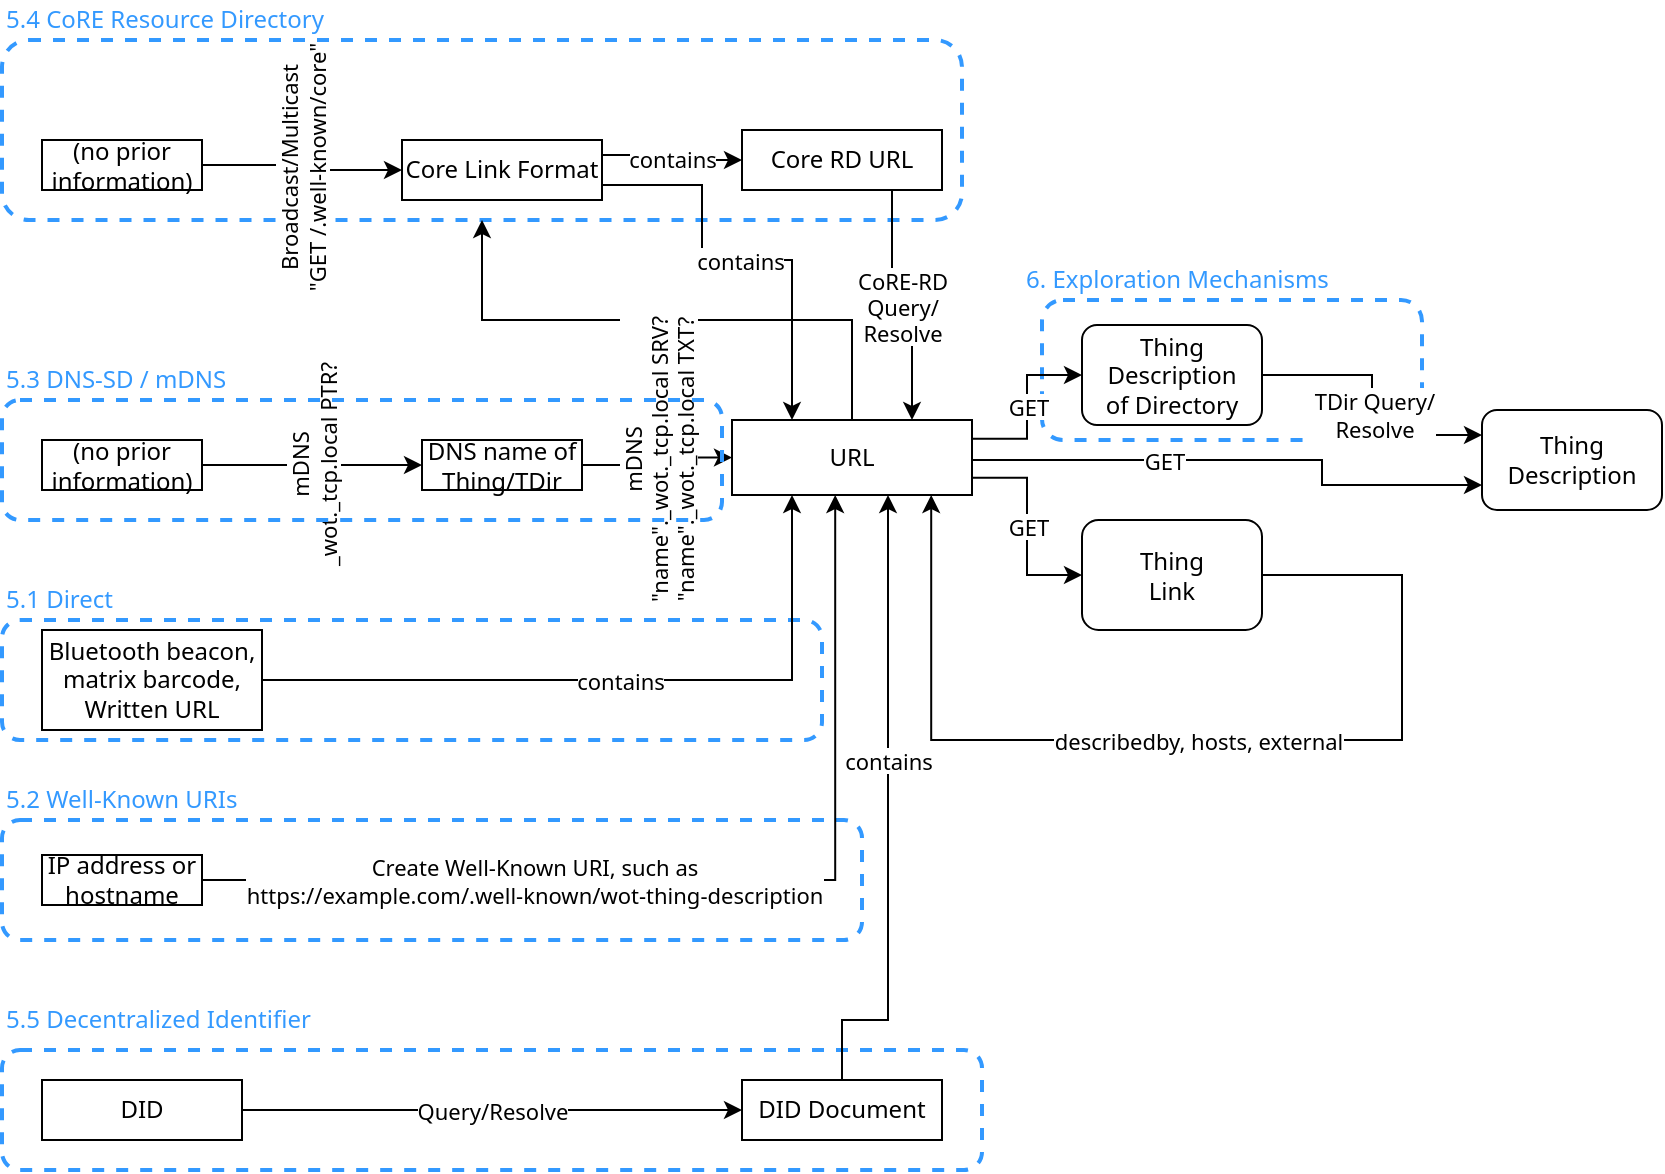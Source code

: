 <mxfile version="16.5.2" type="github">
  <diagram id="EUU0uG70BVmWCHlrxOuo" name="Page-1">
    <mxGraphModel dx="1465" dy="376" grid="1" gridSize="10" guides="1" tooltips="1" connect="1" arrows="1" fold="1" page="1" pageScale="1" pageWidth="850" pageHeight="1100" math="0" shadow="0" extFonts="Noto Sans^https://fonts.googleapis.com/css?family=Noto+Sans">
      <root>
        <mxCell id="0" />
        <mxCell id="1" parent="0" />
        <mxCell id="IaaDOXxbcvO25jp5HzXw-26" value="" style="rounded=1;whiteSpace=wrap;html=1;fillColor=none;strokeWidth=2;dashed=1;strokeColor=#3399FF;fontFamily=Noto Sans;fontSource=https%3A%2F%2Ffonts.googleapis.com%2Fcss%3Ffamily%3DNoto%2BSans;" parent="1" vertex="1">
          <mxGeometry y="695" width="490" height="60" as="geometry" />
        </mxCell>
        <mxCell id="IaaDOXxbcvO25jp5HzXw-24" value="" style="rounded=1;whiteSpace=wrap;html=1;fillColor=none;strokeWidth=2;dashed=1;strokeColor=#3399FF;fontFamily=Noto Sans;fontSource=https%3A%2F%2Ffonts.googleapis.com%2Fcss%3Ffamily%3DNoto%2BSans;" parent="1" vertex="1">
          <mxGeometry y="480" width="410" height="60" as="geometry" />
        </mxCell>
        <mxCell id="IaaDOXxbcvO25jp5HzXw-19" value="" style="rounded=1;whiteSpace=wrap;html=1;fillColor=none;strokeWidth=2;dashed=1;strokeColor=#3399FF;fontFamily=Noto Sans;fontSource=https%3A%2F%2Ffonts.googleapis.com%2Fcss%3Ffamily%3DNoto%2BSans;" parent="1" vertex="1">
          <mxGeometry y="190" width="480" height="90" as="geometry" />
        </mxCell>
        <mxCell id="IaaDOXxbcvO25jp5HzXw-28" value="" style="rounded=1;whiteSpace=wrap;html=1;fillColor=none;strokeWidth=2;dashed=1;strokeColor=#3399FF;fontFamily=Noto Sans;fontSource=https%3A%2F%2Ffonts.googleapis.com%2Fcss%3Ffamily%3DNoto%2BSans;" parent="1" vertex="1">
          <mxGeometry x="520" y="320" width="190" height="70" as="geometry" />
        </mxCell>
        <mxCell id="Z3I2DZgx9jWYCCeo3zKG-24" value="CoRE-RD&lt;br&gt;&lt;div&gt;Query/&lt;/div&gt;&lt;div&gt;Resolve&lt;br&gt;&lt;/div&gt;" style="edgeStyle=orthogonalEdgeStyle;rounded=0;orthogonalLoop=1;jettySize=auto;html=1;exitX=0.75;exitY=0;exitDx=0;exitDy=0;entryX=0.75;entryY=1;entryDx=0;entryDy=0;startArrow=classic;startFill=1;endArrow=none;endFill=0;fontFamily=Noto Sans;fontSource=https%3A%2F%2Ffonts.googleapis.com%2Fcss%3Ffamily%3DNoto%2BSans;" parent="1" source="Z3I2DZgx9jWYCCeo3zKG-5" target="Z3I2DZgx9jWYCCeo3zKG-20" edge="1">
          <mxGeometry relative="1" as="geometry">
            <mxPoint x="749.04" y="240.99" as="targetPoint" />
          </mxGeometry>
        </mxCell>
        <mxCell id="RiIqF8UuUlekeBO_t_7H-3" value="&lt;div&gt;Thing&lt;/div&gt;&lt;div&gt;Description&lt;br&gt;&lt;/div&gt;" style="rounded=1;whiteSpace=wrap;html=1;fontFamily=Noto Sans;fontSource=https%3A%2F%2Ffonts.googleapis.com%2Fcss%3Ffamily%3DNoto%2BSans;" parent="1" vertex="1">
          <mxGeometry x="740" y="375" width="90" height="50" as="geometry" />
        </mxCell>
        <mxCell id="Z3I2DZgx9jWYCCeo3zKG-6" style="edgeStyle=orthogonalEdgeStyle;rounded=0;orthogonalLoop=1;jettySize=auto;html=1;entryX=0;entryY=0.25;entryDx=0;entryDy=0;exitX=1;exitY=0.5;exitDx=0;exitDy=0;fontFamily=Noto Sans;fontSource=https%3A%2F%2Ffonts.googleapis.com%2Fcss%3Ffamily%3DNoto%2BSans;" parent="1" source="IaaDOXxbcvO25jp5HzXw-12" target="RiIqF8UuUlekeBO_t_7H-3" edge="1">
          <mxGeometry relative="1" as="geometry">
            <mxPoint x="660" y="277.5" as="sourcePoint" />
            <mxPoint x="710" y="377.5" as="targetPoint" />
          </mxGeometry>
        </mxCell>
        <mxCell id="Z3I2DZgx9jWYCCeo3zKG-10" value="&lt;div&gt;TDir Query/&lt;/div&gt;&lt;div&gt;Resolve&lt;br&gt;&lt;/div&gt;" style="edgeLabel;html=1;align=center;verticalAlign=middle;resizable=0;points=[];fontFamily=Noto Sans;fontSource=https%3A%2F%2Ffonts.googleapis.com%2Fcss%3Ffamily%3DNoto%2BSans;" parent="Z3I2DZgx9jWYCCeo3zKG-6" vertex="1" connectable="0">
          <mxGeometry x="0.067" y="1" relative="1" as="geometry">
            <mxPoint as="offset" />
          </mxGeometry>
        </mxCell>
        <mxCell id="IaaDOXxbcvO25jp5HzXw-11" value="&lt;div&gt;GET&lt;/div&gt;" style="edgeStyle=orthogonalEdgeStyle;rounded=0;orthogonalLoop=1;jettySize=auto;html=1;exitX=1;exitY=0.75;exitDx=0;exitDy=0;fontFamily=Noto Sans;fontSource=https%3A%2F%2Ffonts.googleapis.com%2Fcss%3Ffamily%3DNoto%2BSans;entryX=0;entryY=0.75;entryDx=0;entryDy=0;" parent="1" source="Z3I2DZgx9jWYCCeo3zKG-5" edge="1" target="RiIqF8UuUlekeBO_t_7H-3">
          <mxGeometry x="-0.245" relative="1" as="geometry">
            <mxPoint x="730" y="450" as="targetPoint" />
            <Array as="points">
              <mxPoint x="485" y="400" />
              <mxPoint x="660" y="400" />
              <mxPoint x="660" y="412" />
            </Array>
            <mxPoint as="offset" />
          </mxGeometry>
        </mxCell>
        <mxCell id="qLCMJQ3V6eApqyI5j77z-5" value="" style="edgeStyle=orthogonalEdgeStyle;rounded=0;orthogonalLoop=1;jettySize=auto;html=1;" edge="1" parent="1" source="Z3I2DZgx9jWYCCeo3zKG-5" target="IaaDOXxbcvO25jp5HzXw-19">
          <mxGeometry relative="1" as="geometry" />
        </mxCell>
        <mxCell id="Z3I2DZgx9jWYCCeo3zKG-5" value="URL" style="rounded=0;whiteSpace=wrap;html=1;fontFamily=Noto Sans;fontSource=https%3A%2F%2Ffonts.googleapis.com%2Fcss%3Ffamily%3DNoto%2BSans;points=[[0,0,0,0,0],[0,0.27,0,0,0],[0,0.5,0,0,0],[0,0.73,0,0,0],[0,1,0,0,0],[0.22,1,0,0,0],[0.25,0,0,0,0],[0.43,1,0,0,0],[0.5,0,0,0,0],[0.65,1,0,0,0],[0.75,0,0,0,0],[0.83,1,0,0,0],[1,0,0,0,0],[1,0.27,0,0,0],[1,0.5,0,0,0],[1,0.77,0,0,0],[1,1,0,0,0]];" parent="1" vertex="1">
          <mxGeometry x="365" y="380" width="120" height="37.5" as="geometry" />
        </mxCell>
        <mxCell id="Z3I2DZgx9jWYCCeo3zKG-9" value="Query/Resolve" style="edgeStyle=orthogonalEdgeStyle;rounded=0;orthogonalLoop=1;jettySize=auto;html=1;exitX=1;exitY=0.5;exitDx=0;exitDy=0;entryX=0;entryY=0.5;entryDx=0;entryDy=0;fontFamily=Noto Sans;fontSource=https%3A%2F%2Ffonts.googleapis.com%2Fcss%3Ffamily%3DNoto%2BSans;" parent="1" source="Z3I2DZgx9jWYCCeo3zKG-7" target="Z3I2DZgx9jWYCCeo3zKG-8" edge="1">
          <mxGeometry relative="1" as="geometry" />
        </mxCell>
        <mxCell id="Z3I2DZgx9jWYCCeo3zKG-7" value="DID" style="rounded=0;whiteSpace=wrap;html=1;fontFamily=Noto Sans;fontSource=https%3A%2F%2Ffonts.googleapis.com%2Fcss%3Ffamily%3DNoto%2BSans;" parent="1" vertex="1">
          <mxGeometry x="20" y="710" width="100" height="30" as="geometry" />
        </mxCell>
        <mxCell id="Z3I2DZgx9jWYCCeo3zKG-12" value="contains" style="edgeStyle=orthogonalEdgeStyle;rounded=0;orthogonalLoop=1;jettySize=auto;html=1;exitX=0.5;exitY=0;exitDx=0;exitDy=0;fontFamily=Noto Sans;fontSource=https%3A%2F%2Ffonts.googleapis.com%2Fcss%3Ffamily%3DNoto%2BSans;entryX=0.65;entryY=1;entryDx=0;entryDy=0;entryPerimeter=0;" parent="1" source="Z3I2DZgx9jWYCCeo3zKG-8" target="Z3I2DZgx9jWYCCeo3zKG-5" edge="1">
          <mxGeometry x="0.16" relative="1" as="geometry">
            <mxPoint x="570" y="620" as="sourcePoint" />
            <mxPoint x="470" y="450" as="targetPoint" />
            <Array as="points">
              <mxPoint x="420" y="680" />
              <mxPoint x="443" y="680" />
            </Array>
            <mxPoint as="offset" />
          </mxGeometry>
        </mxCell>
        <mxCell id="Z3I2DZgx9jWYCCeo3zKG-8" value="DID Document" style="rounded=0;whiteSpace=wrap;html=1;fontFamily=Noto Sans;fontSource=https%3A%2F%2Ffonts.googleapis.com%2Fcss%3Ffamily%3DNoto%2BSans;" parent="1" vertex="1">
          <mxGeometry x="370" y="710" width="100" height="30" as="geometry" />
        </mxCell>
        <mxCell id="Z3I2DZgx9jWYCCeo3zKG-14" value="contains" style="edgeStyle=orthogonalEdgeStyle;rounded=0;orthogonalLoop=1;jettySize=auto;html=1;exitX=1;exitY=0.75;exitDx=0;exitDy=0;fontFamily=Noto Sans;fontSource=https%3A%2F%2Ffonts.googleapis.com%2Fcss%3Ffamily%3DNoto%2BSans;" parent="1" source="Z3I2DZgx9jWYCCeo3zKG-13" target="Z3I2DZgx9jWYCCeo3zKG-5" edge="1">
          <mxGeometry relative="1" as="geometry">
            <mxPoint x="410" y="360" as="targetPoint" />
            <Array as="points">
              <mxPoint x="350" y="263" />
              <mxPoint x="350" y="300" />
              <mxPoint x="395" y="300" />
            </Array>
          </mxGeometry>
        </mxCell>
        <mxCell id="Z3I2DZgx9jWYCCeo3zKG-16" value="contains" style="edgeStyle=orthogonalEdgeStyle;rounded=0;orthogonalLoop=1;jettySize=auto;html=1;exitX=1;exitY=0.25;exitDx=0;exitDy=0;entryX=0;entryY=0.5;entryDx=0;entryDy=0;fontFamily=Noto Sans;fontSource=https%3A%2F%2Ffonts.googleapis.com%2Fcss%3Ffamily%3DNoto%2BSans;" parent="1" source="Z3I2DZgx9jWYCCeo3zKG-13" target="Z3I2DZgx9jWYCCeo3zKG-20" edge="1">
          <mxGeometry relative="1" as="geometry">
            <mxPoint x="560" y="255" as="targetPoint" />
          </mxGeometry>
        </mxCell>
        <mxCell id="Z3I2DZgx9jWYCCeo3zKG-13" value="Core Link Format" style="rounded=0;whiteSpace=wrap;html=1;fontFamily=Noto Sans;fontSource=https%3A%2F%2Ffonts.googleapis.com%2Fcss%3Ffamily%3DNoto%2BSans;" parent="1" vertex="1">
          <mxGeometry x="200" y="240" width="100" height="30" as="geometry" />
        </mxCell>
        <mxCell id="Z3I2DZgx9jWYCCeo3zKG-26" value="&lt;div&gt;Broadcast/Multicast &lt;br&gt;&lt;/div&gt;&lt;div&gt;&quot;GET /.well-known/core&quot;&lt;br&gt;&lt;/div&gt;" style="edgeStyle=orthogonalEdgeStyle;rounded=0;orthogonalLoop=1;jettySize=auto;html=1;exitX=1;exitY=0.5;exitDx=0;exitDy=0;entryX=0;entryY=0.5;entryDx=0;entryDy=0;startArrow=none;startFill=0;endArrow=classic;endFill=1;horizontal=0;fontFamily=Noto Sans;fontSource=https%3A%2F%2Ffonts.googleapis.com%2Fcss%3Ffamily%3DNoto%2BSans;" parent="1" source="Z3I2DZgx9jWYCCeo3zKG-19" target="Z3I2DZgx9jWYCCeo3zKG-13" edge="1">
          <mxGeometry relative="1" as="geometry" />
        </mxCell>
        <mxCell id="IaaDOXxbcvO25jp5HzXw-2" value="&lt;div&gt;mDNS&lt;/div&gt;&lt;div&gt;_wot._tcp.local PTR?&lt;br&gt;&lt;/div&gt;" style="edgeStyle=orthogonalEdgeStyle;rounded=0;orthogonalLoop=1;jettySize=auto;html=1;entryX=0;entryY=0.5;entryDx=0;entryDy=0;exitX=1;exitY=0.5;exitDx=0;exitDy=0;horizontal=0;fontFamily=Noto Sans;fontSource=https%3A%2F%2Ffonts.googleapis.com%2Fcss%3Ffamily%3DNoto%2BSans;" parent="1" source="IaaDOXxbcvO25jp5HzXw-18" target="IaaDOXxbcvO25jp5HzXw-1" edge="1">
          <mxGeometry relative="1" as="geometry">
            <mxPoint x="140" y="250" as="sourcePoint" />
          </mxGeometry>
        </mxCell>
        <mxCell id="Z3I2DZgx9jWYCCeo3zKG-19" value="&lt;div&gt;(no prior&lt;/div&gt;&lt;div&gt;information)&lt;br&gt;&lt;/div&gt;" style="rounded=0;whiteSpace=wrap;html=1;fontFamily=Noto Sans;fontSource=https%3A%2F%2Ffonts.googleapis.com%2Fcss%3Ffamily%3DNoto%2BSans;" parent="1" vertex="1">
          <mxGeometry x="20" y="240" width="80" height="25" as="geometry" />
        </mxCell>
        <mxCell id="Z3I2DZgx9jWYCCeo3zKG-20" value="Core RD URL" style="rounded=0;whiteSpace=wrap;html=1;fontFamily=Noto Sans;fontSource=https%3A%2F%2Ffonts.googleapis.com%2Fcss%3Ffamily%3DNoto%2BSans;" parent="1" vertex="1">
          <mxGeometry x="370" y="235" width="100" height="30" as="geometry" />
        </mxCell>
        <mxCell id="IaaDOXxbcvO25jp5HzXw-4" value="&lt;div&gt;mDNS&lt;/div&gt;&lt;div&gt;&quot;name&quot;._wot._tcp.local SRV?&lt;/div&gt;&lt;div&gt;&quot;name&quot;._wot._tcp.local TXT?&lt;br&gt;&lt;/div&gt;" style="edgeStyle=orthogonalEdgeStyle;rounded=0;orthogonalLoop=1;jettySize=auto;html=1;exitX=1;exitY=0.5;exitDx=0;exitDy=0;entryX=0;entryY=0.5;entryDx=0;entryDy=0;horizontal=0;fontFamily=Noto Sans;fontSource=https%3A%2F%2Ffonts.googleapis.com%2Fcss%3Ffamily%3DNoto%2BSans;" parent="1" source="IaaDOXxbcvO25jp5HzXw-1" target="Z3I2DZgx9jWYCCeo3zKG-5" edge="1">
          <mxGeometry relative="1" as="geometry">
            <mxPoint x="140" y="337.5" as="targetPoint" />
          </mxGeometry>
        </mxCell>
        <mxCell id="IaaDOXxbcvO25jp5HzXw-1" value="DNS name of Thing/TDir" style="rounded=0;whiteSpace=wrap;html=1;fontFamily=Noto Sans;fontSource=https%3A%2F%2Ffonts.googleapis.com%2Fcss%3Ffamily%3DNoto%2BSans;" parent="1" vertex="1">
          <mxGeometry x="210" y="390" width="80" height="25" as="geometry" />
        </mxCell>
        <mxCell id="IaaDOXxbcvO25jp5HzXw-7" value="contains" style="edgeStyle=orthogonalEdgeStyle;rounded=0;orthogonalLoop=1;jettySize=auto;html=1;exitX=1;exitY=0.5;exitDx=0;exitDy=0;entryX=0.25;entryY=1;entryDx=0;entryDy=0;fontFamily=Noto Sans;fontSource=https%3A%2F%2Ffonts.googleapis.com%2Fcss%3Ffamily%3DNoto%2BSans;" parent="1" source="IaaDOXxbcvO25jp5HzXw-6" target="Z3I2DZgx9jWYCCeo3zKG-5" edge="1">
          <mxGeometry relative="1" as="geometry">
            <mxPoint x="380" y="430" as="targetPoint" />
          </mxGeometry>
        </mxCell>
        <mxCell id="IaaDOXxbcvO25jp5HzXw-6" value="&lt;div&gt;Bluetooth beacon,&lt;/div&gt;&lt;div&gt;matrix barcode,&lt;/div&gt;&lt;div&gt;Written URL&lt;/div&gt;" style="rounded=0;whiteSpace=wrap;html=1;fontFamily=Noto Sans;fontSource=https%3A%2F%2Ffonts.googleapis.com%2Fcss%3Ffamily%3DNoto%2BSans;" parent="1" vertex="1">
          <mxGeometry x="20" y="485" width="110" height="50" as="geometry" />
        </mxCell>
        <mxCell id="IaaDOXxbcvO25jp5HzXw-12" value="&lt;div&gt;Thing&lt;/div&gt;&lt;div&gt;Description&lt;/div&gt;&lt;div&gt;of Directory&lt;br&gt;&lt;/div&gt;" style="rounded=1;whiteSpace=wrap;html=1;fontFamily=Noto Sans;fontSource=https%3A%2F%2Ffonts.googleapis.com%2Fcss%3Ffamily%3DNoto%2BSans;" parent="1" vertex="1">
          <mxGeometry x="540" y="332.5" width="90" height="50" as="geometry" />
        </mxCell>
        <mxCell id="IaaDOXxbcvO25jp5HzXw-13" value="&lt;div&gt;GET&lt;/div&gt;" style="edgeStyle=orthogonalEdgeStyle;rounded=0;orthogonalLoop=1;jettySize=auto;html=1;entryX=0;entryY=0.5;entryDx=0;entryDy=0;exitX=1;exitY=0.25;exitDx=0;exitDy=0;fontFamily=Noto Sans;fontSource=https%3A%2F%2Ffonts.googleapis.com%2Fcss%3Ffamily%3DNoto%2BSans;" parent="1" source="Z3I2DZgx9jWYCCeo3zKG-5" target="IaaDOXxbcvO25jp5HzXw-12" edge="1">
          <mxGeometry relative="1" as="geometry">
            <mxPoint x="470" y="420" as="sourcePoint" />
            <mxPoint x="550" y="475" as="targetPoint" />
          </mxGeometry>
        </mxCell>
        <mxCell id="IaaDOXxbcvO25jp5HzXw-18" value="&lt;div&gt;(no prior&lt;/div&gt;&lt;div&gt;information)&lt;br&gt;&lt;/div&gt;" style="rounded=0;whiteSpace=wrap;html=1;fontFamily=Noto Sans;fontSource=https%3A%2F%2Ffonts.googleapis.com%2Fcss%3Ffamily%3DNoto%2BSans;" parent="1" vertex="1">
          <mxGeometry x="20" y="390" width="80" height="25" as="geometry" />
        </mxCell>
        <mxCell id="IaaDOXxbcvO25jp5HzXw-21" value="5.4 CoRE Resource Directory" style="text;html=1;strokeColor=none;fillColor=none;align=left;verticalAlign=middle;whiteSpace=wrap;rounded=0;dashed=1;fontColor=#3399FF;fontFamily=Noto Sans;fontSource=https%3A%2F%2Ffonts.googleapis.com%2Fcss%3Ffamily%3DNoto%2BSans;" parent="1" vertex="1">
          <mxGeometry y="170" width="180" height="20" as="geometry" />
        </mxCell>
        <mxCell id="IaaDOXxbcvO25jp5HzXw-22" value="" style="rounded=1;whiteSpace=wrap;html=1;fillColor=none;strokeWidth=2;dashed=1;strokeColor=#3399FF;fontFamily=Noto Sans;fontSource=https%3A%2F%2Ffonts.googleapis.com%2Fcss%3Ffamily%3DNoto%2BSans;" parent="1" vertex="1">
          <mxGeometry y="370" width="360" height="60" as="geometry" />
        </mxCell>
        <mxCell id="IaaDOXxbcvO25jp5HzXw-23" value="5.3 DNS-SD / mDNS" style="text;html=1;strokeColor=none;fillColor=none;align=left;verticalAlign=middle;whiteSpace=wrap;rounded=0;dashed=1;fontColor=#3399FF;fontFamily=Noto Sans;fontSource=https%3A%2F%2Ffonts.googleapis.com%2Fcss%3Ffamily%3DNoto%2BSans;" parent="1" vertex="1">
          <mxGeometry y="350" width="180" height="20" as="geometry" />
        </mxCell>
        <mxCell id="IaaDOXxbcvO25jp5HzXw-25" value="5.1 Direct" style="text;html=1;strokeColor=none;fillColor=none;align=left;verticalAlign=middle;whiteSpace=wrap;rounded=0;dashed=1;fontColor=#3399FF;fontFamily=Noto Sans;fontSource=https%3A%2F%2Ffonts.googleapis.com%2Fcss%3Ffamily%3DNoto%2BSans;" parent="1" vertex="1">
          <mxGeometry y="460" width="180" height="20" as="geometry" />
        </mxCell>
        <mxCell id="IaaDOXxbcvO25jp5HzXw-27" value="5.5 Decentralized Identifier" style="text;html=1;strokeColor=none;fillColor=none;align=left;verticalAlign=middle;whiteSpace=wrap;rounded=0;dashed=1;fontColor=#3399FF;fontFamily=Noto Sans;fontSource=https%3A%2F%2Ffonts.googleapis.com%2Fcss%3Ffamily%3DNoto%2BSans;" parent="1" vertex="1">
          <mxGeometry y="670" width="180" height="20" as="geometry" />
        </mxCell>
        <mxCell id="IaaDOXxbcvO25jp5HzXw-29" value="6. Exploration Mechanisms" style="text;html=1;strokeColor=none;fillColor=none;align=left;verticalAlign=middle;whiteSpace=wrap;rounded=0;dashed=1;fontColor=#3399FF;fontFamily=Noto Sans;fontSource=https%3A%2F%2Ffonts.googleapis.com%2Fcss%3Ffamily%3DNoto%2BSans;" parent="1" vertex="1">
          <mxGeometry x="510" y="300" width="180" height="20" as="geometry" />
        </mxCell>
        <mxCell id="w8uqy7LiZfYx2dJa-kWT-1" value="" style="rounded=1;whiteSpace=wrap;html=1;fillColor=none;strokeWidth=2;dashed=1;strokeColor=#3399FF;fontFamily=Noto Sans;fontSource=https%3A%2F%2Ffonts.googleapis.com%2Fcss%3Ffamily%3DNoto%2BSans;" parent="1" vertex="1">
          <mxGeometry y="580" width="430" height="60" as="geometry" />
        </mxCell>
        <mxCell id="w8uqy7LiZfYx2dJa-kWT-4" value="Create Well-Known URI, such as&lt;br&gt;https://example.com/.well-known/wot-thing-description" style="edgeStyle=orthogonalEdgeStyle;rounded=0;orthogonalLoop=1;jettySize=auto;html=1;exitX=1;exitY=0.5;exitDx=0;exitDy=0;startArrow=none;startFill=0;endArrow=classic;endFill=1;horizontal=1;fontFamily=Noto Sans;fontSource=https%3A%2F%2Ffonts.googleapis.com%2Fcss%3Ffamily%3DNoto%2BSans;entryX=0.43;entryY=1;entryDx=0;entryDy=0;entryPerimeter=0;" parent="1" source="w8uqy7LiZfYx2dJa-kWT-5" target="Z3I2DZgx9jWYCCeo3zKG-5" edge="1">
          <mxGeometry x="-0.349" relative="1" as="geometry">
            <mxPoint x="420" y="430" as="targetPoint" />
            <mxPoint as="offset" />
          </mxGeometry>
        </mxCell>
        <mxCell id="w8uqy7LiZfYx2dJa-kWT-5" value="IP address or hostname" style="rounded=0;whiteSpace=wrap;html=1;fontFamily=Noto Sans;fontSource=https%3A%2F%2Ffonts.googleapis.com%2Fcss%3Ffamily%3DNoto%2BSans;" parent="1" vertex="1">
          <mxGeometry x="20" y="597.5" width="80" height="25" as="geometry" />
        </mxCell>
        <mxCell id="w8uqy7LiZfYx2dJa-kWT-7" value="5.2 Well-Known URIs" style="text;html=1;strokeColor=none;fillColor=none;align=left;verticalAlign=middle;whiteSpace=wrap;rounded=0;dashed=1;fontColor=#3399FF;fontFamily=Noto Sans;fontSource=https%3A%2F%2Ffonts.googleapis.com%2Fcss%3Ffamily%3DNoto%2BSans;" parent="1" vertex="1">
          <mxGeometry y="560" width="180" height="20" as="geometry" />
        </mxCell>
        <mxCell id="qLCMJQ3V6eApqyI5j77z-2" value="&lt;div&gt;Thing&lt;br&gt;Link&lt;/div&gt;" style="rounded=1;whiteSpace=wrap;html=1;fontFamily=Noto Sans;fontSource=https://fonts.googleapis.com/css?family=Noto+Sans;" vertex="1" parent="1">
          <mxGeometry x="540" y="430" width="90" height="55" as="geometry" />
        </mxCell>
        <mxCell id="qLCMJQ3V6eApqyI5j77z-4" value="&lt;div&gt;GET&lt;/div&gt;" style="edgeStyle=orthogonalEdgeStyle;rounded=0;orthogonalLoop=1;jettySize=auto;html=1;entryX=0;entryY=0.5;entryDx=0;entryDy=0;fontFamily=Noto Sans;fontSource=https%3A%2F%2Ffonts.googleapis.com%2Fcss%3Ffamily%3DNoto%2BSans;exitX=1;exitY=0.77;exitDx=0;exitDy=0;exitPerimeter=0;" edge="1" parent="1" source="Z3I2DZgx9jWYCCeo3zKG-5" target="qLCMJQ3V6eApqyI5j77z-2">
          <mxGeometry relative="1" as="geometry">
            <mxPoint x="490" y="408" as="sourcePoint" />
            <mxPoint x="540" y="400" as="targetPoint" />
          </mxGeometry>
        </mxCell>
        <mxCell id="qLCMJQ3V6eApqyI5j77z-6" value="describedby, hosts, external" style="edgeStyle=orthogonalEdgeStyle;rounded=0;orthogonalLoop=1;jettySize=auto;html=1;exitX=1;exitY=0.5;exitDx=0;exitDy=0;fontFamily=Noto Sans;fontSource=https%3A%2F%2Ffonts.googleapis.com%2Fcss%3Ffamily%3DNoto%2BSans;entryX=0.83;entryY=1;entryDx=0;entryDy=0;entryPerimeter=0;" edge="1" parent="1" source="qLCMJQ3V6eApqyI5j77z-2" target="Z3I2DZgx9jWYCCeo3zKG-5">
          <mxGeometry relative="1" as="geometry">
            <mxPoint x="455" y="720" as="sourcePoint" />
            <mxPoint x="490" y="460" as="targetPoint" />
            <Array as="points">
              <mxPoint x="700" y="458" />
              <mxPoint x="700" y="540" />
              <mxPoint x="465" y="540" />
            </Array>
          </mxGeometry>
        </mxCell>
      </root>
    </mxGraphModel>
  </diagram>
</mxfile>
